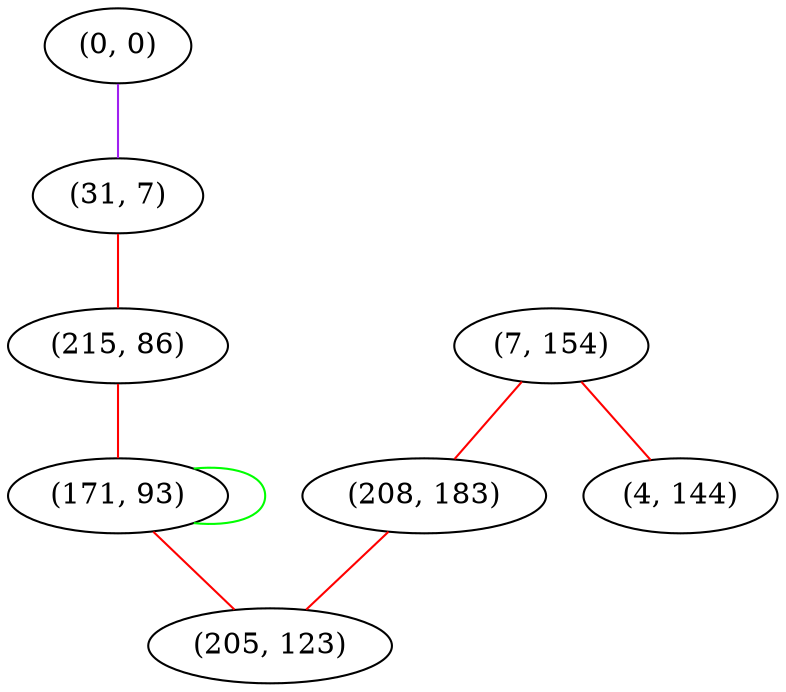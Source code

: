 graph "" {
"(0, 0)";
"(31, 7)";
"(7, 154)";
"(215, 86)";
"(208, 183)";
"(171, 93)";
"(205, 123)";
"(4, 144)";
"(0, 0)" -- "(31, 7)"  [color=purple, key=0, weight=4];
"(31, 7)" -- "(215, 86)"  [color=red, key=0, weight=1];
"(7, 154)" -- "(208, 183)"  [color=red, key=0, weight=1];
"(7, 154)" -- "(4, 144)"  [color=red, key=0, weight=1];
"(215, 86)" -- "(171, 93)"  [color=red, key=0, weight=1];
"(208, 183)" -- "(205, 123)"  [color=red, key=0, weight=1];
"(171, 93)" -- "(171, 93)"  [color=green, key=0, weight=2];
"(171, 93)" -- "(205, 123)"  [color=red, key=0, weight=1];
}
